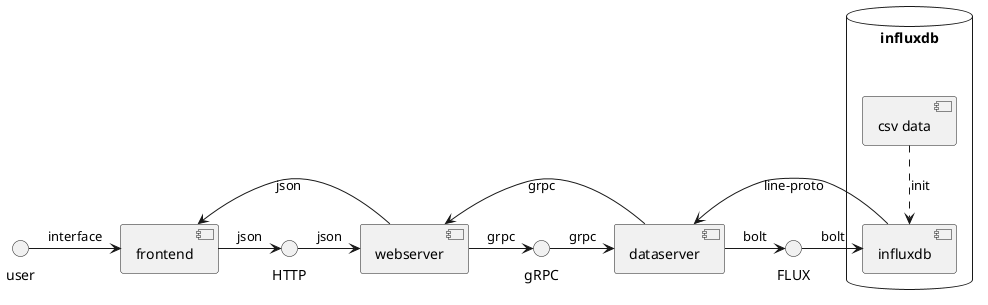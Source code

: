 @startuml
interface FLUX as f
interface gRPC as g
interface HTTP as h

database "influxdb" {
[influxdb] as DB
[csv data] as CSV
}
[dataserver] as DATA
[webserver] as WEB
[frontend] as FRONT

user -> FRONT : interface
FRONT -> h : json
h -> WEB : json
WEB -> g : grpc
g -> DATA : grpc
DATA -> f : bolt
f -> DB : bolt
DB -> DATA : line-proto
DATA -> WEB : grpc
WEB -> FRONT : json

CSV ..> DB : init
@enduml
